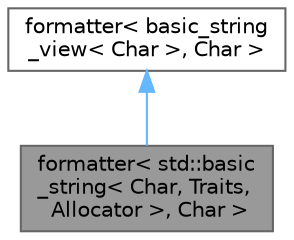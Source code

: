 digraph "formatter&lt; std::basic_string&lt; Char, Traits, Allocator &gt;, Char &gt;"
{
 // LATEX_PDF_SIZE
  bgcolor="transparent";
  edge [fontname=Helvetica,fontsize=10,labelfontname=Helvetica,labelfontsize=10];
  node [fontname=Helvetica,fontsize=10,shape=box,height=0.2,width=0.4];
  Node1 [id="Node000001",label="formatter\< std::basic\l_string\< Char, Traits,\l Allocator \>, Char \>",height=0.2,width=0.4,color="gray40", fillcolor="grey60", style="filled", fontcolor="black",tooltip=" "];
  Node2 -> Node1 [id="edge1_Node000001_Node000002",dir="back",color="steelblue1",style="solid",tooltip=" "];
  Node2 [id="Node000002",label="formatter\< basic_string\l_view\< Char \>, Char \>",height=0.2,width=0.4,color="gray40", fillcolor="white", style="filled",URL="$structformatter.html",tooltip=" "];
}
